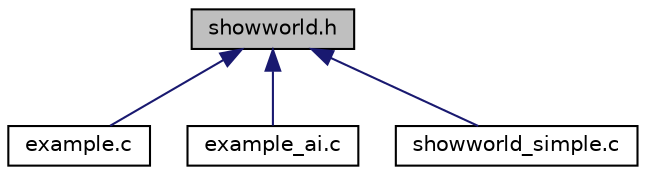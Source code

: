 digraph "showworld.h"
{
  edge [fontname="Helvetica",fontsize="10",labelfontname="Helvetica",labelfontsize="10"];
  node [fontname="Helvetica",fontsize="10",shape=record];
  Node1 [label="showworld.h",height=0.2,width=0.4,color="black", fillcolor="grey75", style="filled", fontcolor="black"];
  Node1 -> Node2 [dir="back",color="midnightblue",fontsize="10",style="solid",fontname="Helvetica"];
  Node2 [label="example.c",height=0.2,width=0.4,color="black", fillcolor="white", style="filled",URL="$example_8c.html",tooltip="This file is part of \"Projeto de Introdução à Computação 2ª época 2017/2018\" (PIC2e1718). "];
  Node1 -> Node3 [dir="back",color="midnightblue",fontsize="10",style="solid",fontname="Helvetica"];
  Node3 [label="example_ai.c",height=0.2,width=0.4,color="black", fillcolor="white", style="filled",URL="$example__ai_8c.html",tooltip="This file is part of \"Projeto de Introdução à Computação 2ª época 2017/2018\" (PIC2e1718). "];
  Node1 -> Node4 [dir="back",color="midnightblue",fontsize="10",style="solid",fontname="Helvetica"];
  Node4 [label="showworld_simple.c",height=0.2,width=0.4,color="black", fillcolor="white", style="filled",URL="$showworld__simple_8c.html",tooltip="This file is part of \"2º Projeto de Introdução à Computação 2017/2018\" (2oPIC1718). "];
}
